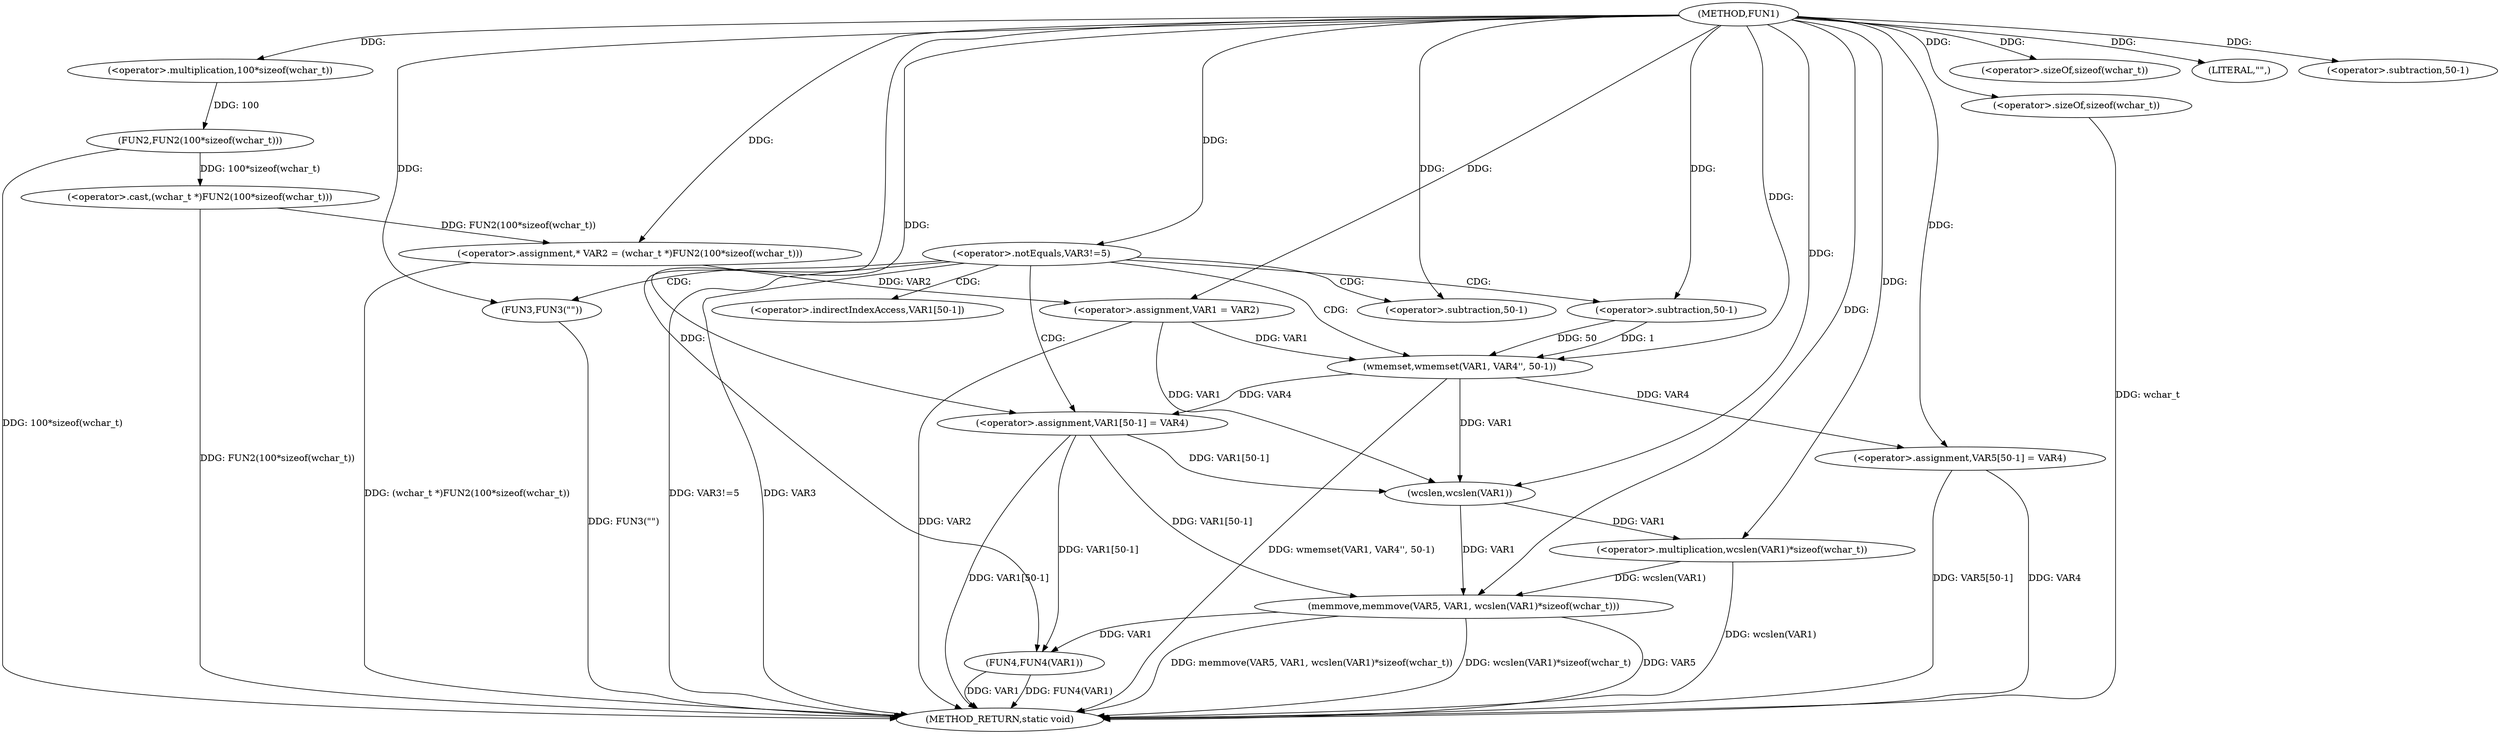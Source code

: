 digraph FUN1 {  
"1000100" [label = "(METHOD,FUN1)" ]
"1000157" [label = "(METHOD_RETURN,static void)" ]
"1000104" [label = "(<operator>.assignment,* VAR2 = (wchar_t *)FUN2(100*sizeof(wchar_t)))" ]
"1000106" [label = "(<operator>.cast,(wchar_t *)FUN2(100*sizeof(wchar_t)))" ]
"1000108" [label = "(FUN2,FUN2(100*sizeof(wchar_t)))" ]
"1000109" [label = "(<operator>.multiplication,100*sizeof(wchar_t))" ]
"1000111" [label = "(<operator>.sizeOf,sizeof(wchar_t))" ]
"1000113" [label = "(<operator>.assignment,VAR1 = VAR2)" ]
"1000117" [label = "(<operator>.notEquals,VAR3!=5)" ]
"1000121" [label = "(FUN3,FUN3(\"\"))" ]
"1000125" [label = "(wmemset,wmemset(VAR1, VAR4'', 50-1))" ]
"1000128" [label = "(<operator>.subtraction,50-1)" ]
"1000131" [label = "(<operator>.assignment,VAR1[50-1] = VAR4)" ]
"1000134" [label = "(<operator>.subtraction,50-1)" ]
"1000139" [label = "(LITERAL,\"\",)" ]
"1000140" [label = "(memmove,memmove(VAR5, VAR1, wcslen(VAR1)*sizeof(wchar_t)))" ]
"1000143" [label = "(<operator>.multiplication,wcslen(VAR1)*sizeof(wchar_t))" ]
"1000144" [label = "(wcslen,wcslen(VAR1))" ]
"1000146" [label = "(<operator>.sizeOf,sizeof(wchar_t))" ]
"1000148" [label = "(<operator>.assignment,VAR5[50-1] = VAR4)" ]
"1000151" [label = "(<operator>.subtraction,50-1)" ]
"1000155" [label = "(FUN4,FUN4(VAR1))" ]
"1000132" [label = "(<operator>.indirectIndexAccess,VAR1[50-1])" ]
  "1000117" -> "1000157"  [ label = "DDG: VAR3!=5"] 
  "1000125" -> "1000157"  [ label = "DDG: wmemset(VAR1, VAR4'', 50-1)"] 
  "1000106" -> "1000157"  [ label = "DDG: FUN2(100*sizeof(wchar_t))"] 
  "1000140" -> "1000157"  [ label = "DDG: memmove(VAR5, VAR1, wcslen(VAR1)*sizeof(wchar_t))"] 
  "1000117" -> "1000157"  [ label = "DDG: VAR3"] 
  "1000148" -> "1000157"  [ label = "DDG: VAR4"] 
  "1000140" -> "1000157"  [ label = "DDG: wcslen(VAR1)*sizeof(wchar_t)"] 
  "1000155" -> "1000157"  [ label = "DDG: VAR1"] 
  "1000146" -> "1000157"  [ label = "DDG: wchar_t"] 
  "1000131" -> "1000157"  [ label = "DDG: VAR1[50-1]"] 
  "1000140" -> "1000157"  [ label = "DDG: VAR5"] 
  "1000155" -> "1000157"  [ label = "DDG: FUN4(VAR1)"] 
  "1000143" -> "1000157"  [ label = "DDG: wcslen(VAR1)"] 
  "1000113" -> "1000157"  [ label = "DDG: VAR2"] 
  "1000121" -> "1000157"  [ label = "DDG: FUN3(\"\")"] 
  "1000148" -> "1000157"  [ label = "DDG: VAR5[50-1]"] 
  "1000104" -> "1000157"  [ label = "DDG: (wchar_t *)FUN2(100*sizeof(wchar_t))"] 
  "1000108" -> "1000157"  [ label = "DDG: 100*sizeof(wchar_t)"] 
  "1000106" -> "1000104"  [ label = "DDG: FUN2(100*sizeof(wchar_t))"] 
  "1000100" -> "1000104"  [ label = "DDG: "] 
  "1000108" -> "1000106"  [ label = "DDG: 100*sizeof(wchar_t)"] 
  "1000109" -> "1000108"  [ label = "DDG: 100"] 
  "1000100" -> "1000109"  [ label = "DDG: "] 
  "1000100" -> "1000111"  [ label = "DDG: "] 
  "1000104" -> "1000113"  [ label = "DDG: VAR2"] 
  "1000100" -> "1000113"  [ label = "DDG: "] 
  "1000100" -> "1000117"  [ label = "DDG: "] 
  "1000100" -> "1000121"  [ label = "DDG: "] 
  "1000113" -> "1000125"  [ label = "DDG: VAR1"] 
  "1000100" -> "1000125"  [ label = "DDG: "] 
  "1000128" -> "1000125"  [ label = "DDG: 50"] 
  "1000128" -> "1000125"  [ label = "DDG: 1"] 
  "1000100" -> "1000128"  [ label = "DDG: "] 
  "1000125" -> "1000131"  [ label = "DDG: VAR4"] 
  "1000100" -> "1000131"  [ label = "DDG: "] 
  "1000100" -> "1000134"  [ label = "DDG: "] 
  "1000100" -> "1000139"  [ label = "DDG: "] 
  "1000100" -> "1000140"  [ label = "DDG: "] 
  "1000131" -> "1000140"  [ label = "DDG: VAR1[50-1]"] 
  "1000144" -> "1000140"  [ label = "DDG: VAR1"] 
  "1000143" -> "1000140"  [ label = "DDG: wcslen(VAR1)"] 
  "1000144" -> "1000143"  [ label = "DDG: VAR1"] 
  "1000125" -> "1000144"  [ label = "DDG: VAR1"] 
  "1000113" -> "1000144"  [ label = "DDG: VAR1"] 
  "1000131" -> "1000144"  [ label = "DDG: VAR1[50-1]"] 
  "1000100" -> "1000144"  [ label = "DDG: "] 
  "1000100" -> "1000143"  [ label = "DDG: "] 
  "1000100" -> "1000146"  [ label = "DDG: "] 
  "1000100" -> "1000148"  [ label = "DDG: "] 
  "1000125" -> "1000148"  [ label = "DDG: VAR4"] 
  "1000100" -> "1000151"  [ label = "DDG: "] 
  "1000140" -> "1000155"  [ label = "DDG: VAR1"] 
  "1000131" -> "1000155"  [ label = "DDG: VAR1[50-1]"] 
  "1000100" -> "1000155"  [ label = "DDG: "] 
  "1000117" -> "1000132"  [ label = "CDG: "] 
  "1000117" -> "1000128"  [ label = "CDG: "] 
  "1000117" -> "1000121"  [ label = "CDG: "] 
  "1000117" -> "1000125"  [ label = "CDG: "] 
  "1000117" -> "1000131"  [ label = "CDG: "] 
  "1000117" -> "1000134"  [ label = "CDG: "] 
}
